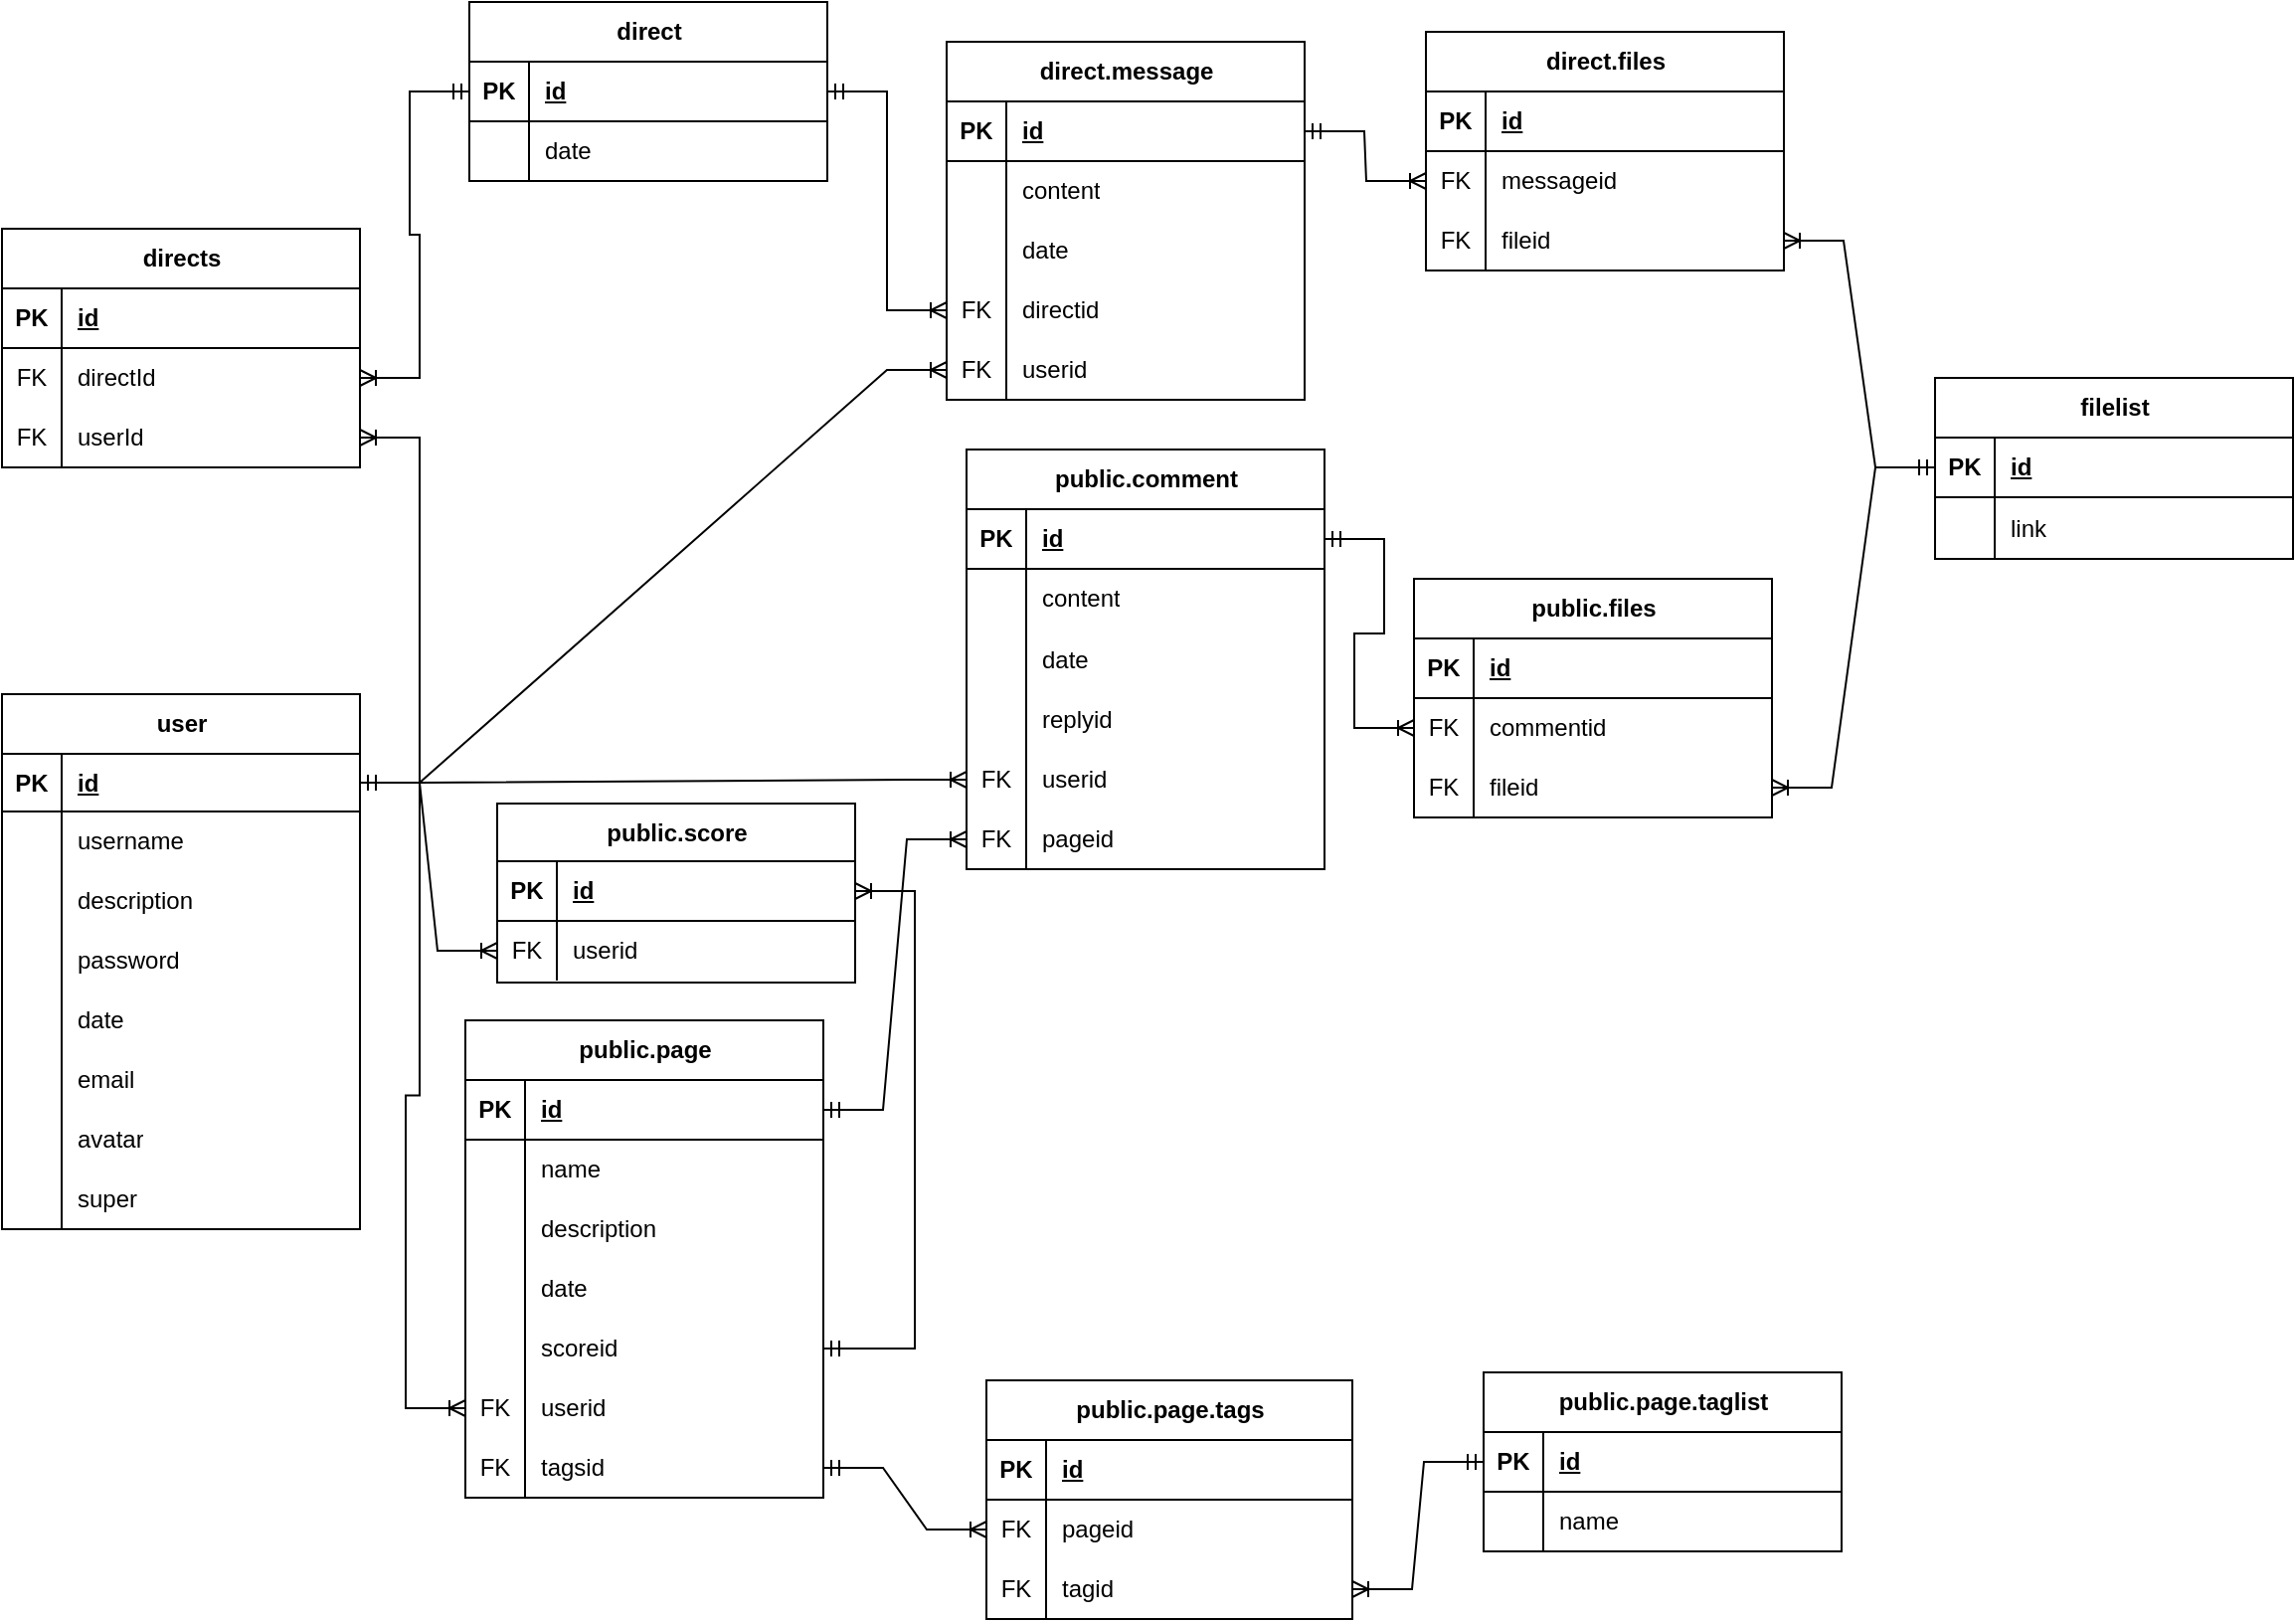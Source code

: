 <mxfile version="21.2.9" type="device">
  <diagram name="Сторінка-1" id="fsrWBs91N0PStNUnYYWR">
    <mxGraphModel dx="1497" dy="1619" grid="0" gridSize="10" guides="1" tooltips="1" connect="1" arrows="1" fold="1" page="0" pageScale="1" pageWidth="827" pageHeight="1169" math="0" shadow="0">
      <root>
        <mxCell id="0" />
        <mxCell id="1" parent="0" />
        <mxCell id="YGUa_QDrzkuIf4Y3er1x-1" value="user" style="shape=table;startSize=30;container=1;collapsible=1;childLayout=tableLayout;fixedRows=1;rowLines=0;fontStyle=1;align=center;resizeLast=1;html=1;" parent="1" vertex="1">
          <mxGeometry x="-12" y="-321" width="180" height="269" as="geometry" />
        </mxCell>
        <mxCell id="YGUa_QDrzkuIf4Y3er1x-2" value="" style="shape=tableRow;horizontal=0;startSize=0;swimlaneHead=0;swimlaneBody=0;fillColor=none;collapsible=0;dropTarget=0;points=[[0,0.5],[1,0.5]];portConstraint=eastwest;top=0;left=0;right=0;bottom=1;" parent="YGUa_QDrzkuIf4Y3er1x-1" vertex="1">
          <mxGeometry y="30" width="180" height="29" as="geometry" />
        </mxCell>
        <mxCell id="YGUa_QDrzkuIf4Y3er1x-3" value="PK" style="shape=partialRectangle;connectable=0;fillColor=none;top=0;left=0;bottom=0;right=0;fontStyle=1;overflow=hidden;whiteSpace=wrap;html=1;" parent="YGUa_QDrzkuIf4Y3er1x-2" vertex="1">
          <mxGeometry width="30" height="29" as="geometry">
            <mxRectangle width="30" height="29" as="alternateBounds" />
          </mxGeometry>
        </mxCell>
        <mxCell id="YGUa_QDrzkuIf4Y3er1x-4" value="id" style="shape=partialRectangle;connectable=0;fillColor=none;top=0;left=0;bottom=0;right=0;align=left;spacingLeft=6;fontStyle=5;overflow=hidden;whiteSpace=wrap;html=1;" parent="YGUa_QDrzkuIf4Y3er1x-2" vertex="1">
          <mxGeometry x="30" width="150" height="29" as="geometry">
            <mxRectangle width="150" height="29" as="alternateBounds" />
          </mxGeometry>
        </mxCell>
        <mxCell id="YGUa_QDrzkuIf4Y3er1x-5" value="" style="shape=tableRow;horizontal=0;startSize=0;swimlaneHead=0;swimlaneBody=0;fillColor=none;collapsible=0;dropTarget=0;points=[[0,0.5],[1,0.5]];portConstraint=eastwest;top=0;left=0;right=0;bottom=0;" parent="YGUa_QDrzkuIf4Y3er1x-1" vertex="1">
          <mxGeometry y="59" width="180" height="30" as="geometry" />
        </mxCell>
        <mxCell id="YGUa_QDrzkuIf4Y3er1x-6" value="" style="shape=partialRectangle;connectable=0;fillColor=none;top=0;left=0;bottom=0;right=0;editable=1;overflow=hidden;whiteSpace=wrap;html=1;" parent="YGUa_QDrzkuIf4Y3er1x-5" vertex="1">
          <mxGeometry width="30" height="30" as="geometry">
            <mxRectangle width="30" height="30" as="alternateBounds" />
          </mxGeometry>
        </mxCell>
        <mxCell id="YGUa_QDrzkuIf4Y3er1x-7" value="username" style="shape=partialRectangle;connectable=0;fillColor=none;top=0;left=0;bottom=0;right=0;align=left;spacingLeft=6;overflow=hidden;whiteSpace=wrap;html=1;" parent="YGUa_QDrzkuIf4Y3er1x-5" vertex="1">
          <mxGeometry x="30" width="150" height="30" as="geometry">
            <mxRectangle width="150" height="30" as="alternateBounds" />
          </mxGeometry>
        </mxCell>
        <mxCell id="YGUa_QDrzkuIf4Y3er1x-8" value="" style="shape=tableRow;horizontal=0;startSize=0;swimlaneHead=0;swimlaneBody=0;fillColor=none;collapsible=0;dropTarget=0;points=[[0,0.5],[1,0.5]];portConstraint=eastwest;top=0;left=0;right=0;bottom=0;" parent="YGUa_QDrzkuIf4Y3er1x-1" vertex="1">
          <mxGeometry y="89" width="180" height="30" as="geometry" />
        </mxCell>
        <mxCell id="YGUa_QDrzkuIf4Y3er1x-9" value="" style="shape=partialRectangle;connectable=0;fillColor=none;top=0;left=0;bottom=0;right=0;editable=1;overflow=hidden;whiteSpace=wrap;html=1;" parent="YGUa_QDrzkuIf4Y3er1x-8" vertex="1">
          <mxGeometry width="30" height="30" as="geometry">
            <mxRectangle width="30" height="30" as="alternateBounds" />
          </mxGeometry>
        </mxCell>
        <mxCell id="YGUa_QDrzkuIf4Y3er1x-10" value="description" style="shape=partialRectangle;connectable=0;fillColor=none;top=0;left=0;bottom=0;right=0;align=left;spacingLeft=6;overflow=hidden;whiteSpace=wrap;html=1;" parent="YGUa_QDrzkuIf4Y3er1x-8" vertex="1">
          <mxGeometry x="30" width="150" height="30" as="geometry">
            <mxRectangle width="150" height="30" as="alternateBounds" />
          </mxGeometry>
        </mxCell>
        <mxCell id="YGUa_QDrzkuIf4Y3er1x-15" value="" style="shape=tableRow;horizontal=0;startSize=0;swimlaneHead=0;swimlaneBody=0;fillColor=none;collapsible=0;dropTarget=0;points=[[0,0.5],[1,0.5]];portConstraint=eastwest;top=0;left=0;right=0;bottom=0;" parent="YGUa_QDrzkuIf4Y3er1x-1" vertex="1">
          <mxGeometry y="119" width="180" height="30" as="geometry" />
        </mxCell>
        <mxCell id="YGUa_QDrzkuIf4Y3er1x-16" value="" style="shape=partialRectangle;connectable=0;fillColor=none;top=0;left=0;bottom=0;right=0;editable=1;overflow=hidden;whiteSpace=wrap;html=1;" parent="YGUa_QDrzkuIf4Y3er1x-15" vertex="1">
          <mxGeometry width="30" height="30" as="geometry">
            <mxRectangle width="30" height="30" as="alternateBounds" />
          </mxGeometry>
        </mxCell>
        <mxCell id="YGUa_QDrzkuIf4Y3er1x-17" value="password" style="shape=partialRectangle;connectable=0;fillColor=none;top=0;left=0;bottom=0;right=0;align=left;spacingLeft=6;overflow=hidden;whiteSpace=wrap;html=1;" parent="YGUa_QDrzkuIf4Y3er1x-15" vertex="1">
          <mxGeometry x="30" width="150" height="30" as="geometry">
            <mxRectangle width="150" height="30" as="alternateBounds" />
          </mxGeometry>
        </mxCell>
        <mxCell id="YGUa_QDrzkuIf4Y3er1x-18" value="" style="shape=tableRow;horizontal=0;startSize=0;swimlaneHead=0;swimlaneBody=0;fillColor=none;collapsible=0;dropTarget=0;points=[[0,0.5],[1,0.5]];portConstraint=eastwest;top=0;left=0;right=0;bottom=0;" parent="YGUa_QDrzkuIf4Y3er1x-1" vertex="1">
          <mxGeometry y="149" width="180" height="30" as="geometry" />
        </mxCell>
        <mxCell id="YGUa_QDrzkuIf4Y3er1x-19" value="" style="shape=partialRectangle;connectable=0;fillColor=none;top=0;left=0;bottom=0;right=0;editable=1;overflow=hidden;whiteSpace=wrap;html=1;" parent="YGUa_QDrzkuIf4Y3er1x-18" vertex="1">
          <mxGeometry width="30" height="30" as="geometry">
            <mxRectangle width="30" height="30" as="alternateBounds" />
          </mxGeometry>
        </mxCell>
        <mxCell id="YGUa_QDrzkuIf4Y3er1x-20" value="date" style="shape=partialRectangle;connectable=0;fillColor=none;top=0;left=0;bottom=0;right=0;align=left;spacingLeft=6;overflow=hidden;whiteSpace=wrap;html=1;" parent="YGUa_QDrzkuIf4Y3er1x-18" vertex="1">
          <mxGeometry x="30" width="150" height="30" as="geometry">
            <mxRectangle width="150" height="30" as="alternateBounds" />
          </mxGeometry>
        </mxCell>
        <mxCell id="YGUa_QDrzkuIf4Y3er1x-11" value="" style="shape=tableRow;horizontal=0;startSize=0;swimlaneHead=0;swimlaneBody=0;fillColor=none;collapsible=0;dropTarget=0;points=[[0,0.5],[1,0.5]];portConstraint=eastwest;top=0;left=0;right=0;bottom=0;" parent="YGUa_QDrzkuIf4Y3er1x-1" vertex="1">
          <mxGeometry y="179" width="180" height="30" as="geometry" />
        </mxCell>
        <mxCell id="YGUa_QDrzkuIf4Y3er1x-12" value="" style="shape=partialRectangle;connectable=0;fillColor=none;top=0;left=0;bottom=0;right=0;editable=1;overflow=hidden;whiteSpace=wrap;html=1;" parent="YGUa_QDrzkuIf4Y3er1x-11" vertex="1">
          <mxGeometry width="30" height="30" as="geometry">
            <mxRectangle width="30" height="30" as="alternateBounds" />
          </mxGeometry>
        </mxCell>
        <mxCell id="YGUa_QDrzkuIf4Y3er1x-13" value="email" style="shape=partialRectangle;connectable=0;fillColor=none;top=0;left=0;bottom=0;right=0;align=left;spacingLeft=6;overflow=hidden;whiteSpace=wrap;html=1;" parent="YGUa_QDrzkuIf4Y3er1x-11" vertex="1">
          <mxGeometry x="30" width="150" height="30" as="geometry">
            <mxRectangle width="150" height="30" as="alternateBounds" />
          </mxGeometry>
        </mxCell>
        <mxCell id="YGUa_QDrzkuIf4Y3er1x-21" value="" style="shape=tableRow;horizontal=0;startSize=0;swimlaneHead=0;swimlaneBody=0;fillColor=none;collapsible=0;dropTarget=0;points=[[0,0.5],[1,0.5]];portConstraint=eastwest;top=0;left=0;right=0;bottom=0;" parent="YGUa_QDrzkuIf4Y3er1x-1" vertex="1">
          <mxGeometry y="209" width="180" height="30" as="geometry" />
        </mxCell>
        <mxCell id="YGUa_QDrzkuIf4Y3er1x-22" value="" style="shape=partialRectangle;connectable=0;fillColor=none;top=0;left=0;bottom=0;right=0;editable=1;overflow=hidden;whiteSpace=wrap;html=1;" parent="YGUa_QDrzkuIf4Y3er1x-21" vertex="1">
          <mxGeometry width="30" height="30" as="geometry">
            <mxRectangle width="30" height="30" as="alternateBounds" />
          </mxGeometry>
        </mxCell>
        <mxCell id="YGUa_QDrzkuIf4Y3er1x-23" value="avatar" style="shape=partialRectangle;connectable=0;fillColor=none;top=0;left=0;bottom=0;right=0;align=left;spacingLeft=6;overflow=hidden;whiteSpace=wrap;html=1;" parent="YGUa_QDrzkuIf4Y3er1x-21" vertex="1">
          <mxGeometry x="30" width="150" height="30" as="geometry">
            <mxRectangle width="150" height="30" as="alternateBounds" />
          </mxGeometry>
        </mxCell>
        <mxCell id="YGUa_QDrzkuIf4Y3er1x-24" value="" style="shape=tableRow;horizontal=0;startSize=0;swimlaneHead=0;swimlaneBody=0;fillColor=none;collapsible=0;dropTarget=0;points=[[0,0.5],[1,0.5]];portConstraint=eastwest;top=0;left=0;right=0;bottom=0;" parent="YGUa_QDrzkuIf4Y3er1x-1" vertex="1">
          <mxGeometry y="239" width="180" height="30" as="geometry" />
        </mxCell>
        <mxCell id="YGUa_QDrzkuIf4Y3er1x-25" value="" style="shape=partialRectangle;connectable=0;fillColor=none;top=0;left=0;bottom=0;right=0;editable=1;overflow=hidden;whiteSpace=wrap;html=1;" parent="YGUa_QDrzkuIf4Y3er1x-24" vertex="1">
          <mxGeometry width="30" height="30" as="geometry">
            <mxRectangle width="30" height="30" as="alternateBounds" />
          </mxGeometry>
        </mxCell>
        <mxCell id="YGUa_QDrzkuIf4Y3er1x-26" value="super" style="shape=partialRectangle;connectable=0;fillColor=none;top=0;left=0;bottom=0;right=0;align=left;spacingLeft=6;overflow=hidden;whiteSpace=wrap;html=1;" parent="YGUa_QDrzkuIf4Y3er1x-24" vertex="1">
          <mxGeometry x="30" width="150" height="30" as="geometry">
            <mxRectangle width="150" height="30" as="alternateBounds" />
          </mxGeometry>
        </mxCell>
        <mxCell id="YGUa_QDrzkuIf4Y3er1x-40" value="public.page" style="shape=table;startSize=30;container=1;collapsible=1;childLayout=tableLayout;fixedRows=1;rowLines=0;fontStyle=1;align=center;resizeLast=1;html=1;" parent="1" vertex="1">
          <mxGeometry x="221" y="-157" width="180" height="240" as="geometry" />
        </mxCell>
        <mxCell id="YGUa_QDrzkuIf4Y3er1x-41" value="" style="shape=tableRow;horizontal=0;startSize=0;swimlaneHead=0;swimlaneBody=0;fillColor=none;collapsible=0;dropTarget=0;points=[[0,0.5],[1,0.5]];portConstraint=eastwest;top=0;left=0;right=0;bottom=1;" parent="YGUa_QDrzkuIf4Y3er1x-40" vertex="1">
          <mxGeometry y="30" width="180" height="30" as="geometry" />
        </mxCell>
        <mxCell id="YGUa_QDrzkuIf4Y3er1x-42" value="PK" style="shape=partialRectangle;connectable=0;fillColor=none;top=0;left=0;bottom=0;right=0;fontStyle=1;overflow=hidden;whiteSpace=wrap;html=1;" parent="YGUa_QDrzkuIf4Y3er1x-41" vertex="1">
          <mxGeometry width="30" height="30" as="geometry">
            <mxRectangle width="30" height="30" as="alternateBounds" />
          </mxGeometry>
        </mxCell>
        <mxCell id="YGUa_QDrzkuIf4Y3er1x-43" value="id" style="shape=partialRectangle;connectable=0;fillColor=none;top=0;left=0;bottom=0;right=0;align=left;spacingLeft=6;fontStyle=5;overflow=hidden;whiteSpace=wrap;html=1;" parent="YGUa_QDrzkuIf4Y3er1x-41" vertex="1">
          <mxGeometry x="30" width="150" height="30" as="geometry">
            <mxRectangle width="150" height="30" as="alternateBounds" />
          </mxGeometry>
        </mxCell>
        <mxCell id="YGUa_QDrzkuIf4Y3er1x-44" value="" style="shape=tableRow;horizontal=0;startSize=0;swimlaneHead=0;swimlaneBody=0;fillColor=none;collapsible=0;dropTarget=0;points=[[0,0.5],[1,0.5]];portConstraint=eastwest;top=0;left=0;right=0;bottom=0;" parent="YGUa_QDrzkuIf4Y3er1x-40" vertex="1">
          <mxGeometry y="60" width="180" height="30" as="geometry" />
        </mxCell>
        <mxCell id="YGUa_QDrzkuIf4Y3er1x-45" value="" style="shape=partialRectangle;connectable=0;fillColor=none;top=0;left=0;bottom=0;right=0;editable=1;overflow=hidden;whiteSpace=wrap;html=1;" parent="YGUa_QDrzkuIf4Y3er1x-44" vertex="1">
          <mxGeometry width="30" height="30" as="geometry">
            <mxRectangle width="30" height="30" as="alternateBounds" />
          </mxGeometry>
        </mxCell>
        <mxCell id="YGUa_QDrzkuIf4Y3er1x-46" value="name" style="shape=partialRectangle;connectable=0;fillColor=none;top=0;left=0;bottom=0;right=0;align=left;spacingLeft=6;overflow=hidden;whiteSpace=wrap;html=1;" parent="YGUa_QDrzkuIf4Y3er1x-44" vertex="1">
          <mxGeometry x="30" width="150" height="30" as="geometry">
            <mxRectangle width="150" height="30" as="alternateBounds" />
          </mxGeometry>
        </mxCell>
        <mxCell id="YGUa_QDrzkuIf4Y3er1x-47" value="" style="shape=tableRow;horizontal=0;startSize=0;swimlaneHead=0;swimlaneBody=0;fillColor=none;collapsible=0;dropTarget=0;points=[[0,0.5],[1,0.5]];portConstraint=eastwest;top=0;left=0;right=0;bottom=0;" parent="YGUa_QDrzkuIf4Y3er1x-40" vertex="1">
          <mxGeometry y="90" width="180" height="30" as="geometry" />
        </mxCell>
        <mxCell id="YGUa_QDrzkuIf4Y3er1x-48" value="" style="shape=partialRectangle;connectable=0;fillColor=none;top=0;left=0;bottom=0;right=0;editable=1;overflow=hidden;whiteSpace=wrap;html=1;" parent="YGUa_QDrzkuIf4Y3er1x-47" vertex="1">
          <mxGeometry width="30" height="30" as="geometry">
            <mxRectangle width="30" height="30" as="alternateBounds" />
          </mxGeometry>
        </mxCell>
        <mxCell id="YGUa_QDrzkuIf4Y3er1x-49" value="description" style="shape=partialRectangle;connectable=0;fillColor=none;top=0;left=0;bottom=0;right=0;align=left;spacingLeft=6;overflow=hidden;whiteSpace=wrap;html=1;" parent="YGUa_QDrzkuIf4Y3er1x-47" vertex="1">
          <mxGeometry x="30" width="150" height="30" as="geometry">
            <mxRectangle width="150" height="30" as="alternateBounds" />
          </mxGeometry>
        </mxCell>
        <mxCell id="YGUa_QDrzkuIf4Y3er1x-50" value="" style="shape=tableRow;horizontal=0;startSize=0;swimlaneHead=0;swimlaneBody=0;fillColor=none;collapsible=0;dropTarget=0;points=[[0,0.5],[1,0.5]];portConstraint=eastwest;top=0;left=0;right=0;bottom=0;" parent="YGUa_QDrzkuIf4Y3er1x-40" vertex="1">
          <mxGeometry y="120" width="180" height="30" as="geometry" />
        </mxCell>
        <mxCell id="YGUa_QDrzkuIf4Y3er1x-51" value="" style="shape=partialRectangle;connectable=0;fillColor=none;top=0;left=0;bottom=0;right=0;editable=1;overflow=hidden;whiteSpace=wrap;html=1;" parent="YGUa_QDrzkuIf4Y3er1x-50" vertex="1">
          <mxGeometry width="30" height="30" as="geometry">
            <mxRectangle width="30" height="30" as="alternateBounds" />
          </mxGeometry>
        </mxCell>
        <mxCell id="YGUa_QDrzkuIf4Y3er1x-52" value="date" style="shape=partialRectangle;connectable=0;fillColor=none;top=0;left=0;bottom=0;right=0;align=left;spacingLeft=6;overflow=hidden;whiteSpace=wrap;html=1;" parent="YGUa_QDrzkuIf4Y3er1x-50" vertex="1">
          <mxGeometry x="30" width="150" height="30" as="geometry">
            <mxRectangle width="150" height="30" as="alternateBounds" />
          </mxGeometry>
        </mxCell>
        <mxCell id="YGUa_QDrzkuIf4Y3er1x-75" value="" style="shape=tableRow;horizontal=0;startSize=0;swimlaneHead=0;swimlaneBody=0;fillColor=none;collapsible=0;dropTarget=0;points=[[0,0.5],[1,0.5]];portConstraint=eastwest;top=0;left=0;right=0;bottom=0;" parent="YGUa_QDrzkuIf4Y3er1x-40" vertex="1">
          <mxGeometry y="150" width="180" height="30" as="geometry" />
        </mxCell>
        <mxCell id="YGUa_QDrzkuIf4Y3er1x-76" value="" style="shape=partialRectangle;connectable=0;fillColor=none;top=0;left=0;bottom=0;right=0;editable=1;overflow=hidden;whiteSpace=wrap;html=1;" parent="YGUa_QDrzkuIf4Y3er1x-75" vertex="1">
          <mxGeometry width="30" height="30" as="geometry">
            <mxRectangle width="30" height="30" as="alternateBounds" />
          </mxGeometry>
        </mxCell>
        <mxCell id="YGUa_QDrzkuIf4Y3er1x-77" value="scoreid" style="shape=partialRectangle;connectable=0;fillColor=none;top=0;left=0;bottom=0;right=0;align=left;spacingLeft=6;overflow=hidden;whiteSpace=wrap;html=1;" parent="YGUa_QDrzkuIf4Y3er1x-75" vertex="1">
          <mxGeometry x="30" width="150" height="30" as="geometry">
            <mxRectangle width="150" height="30" as="alternateBounds" />
          </mxGeometry>
        </mxCell>
        <mxCell id="YGUa_QDrzkuIf4Y3er1x-53" value="" style="shape=tableRow;horizontal=0;startSize=0;swimlaneHead=0;swimlaneBody=0;fillColor=none;collapsible=0;dropTarget=0;points=[[0,0.5],[1,0.5]];portConstraint=eastwest;top=0;left=0;right=0;bottom=0;" parent="YGUa_QDrzkuIf4Y3er1x-40" vertex="1">
          <mxGeometry y="180" width="180" height="30" as="geometry" />
        </mxCell>
        <mxCell id="YGUa_QDrzkuIf4Y3er1x-54" value="FK" style="shape=partialRectangle;connectable=0;fillColor=none;top=0;left=0;bottom=0;right=0;editable=1;overflow=hidden;whiteSpace=wrap;html=1;" parent="YGUa_QDrzkuIf4Y3er1x-53" vertex="1">
          <mxGeometry width="30" height="30" as="geometry">
            <mxRectangle width="30" height="30" as="alternateBounds" />
          </mxGeometry>
        </mxCell>
        <mxCell id="YGUa_QDrzkuIf4Y3er1x-55" value="userid" style="shape=partialRectangle;connectable=0;fillColor=none;top=0;left=0;bottom=0;right=0;align=left;spacingLeft=6;overflow=hidden;whiteSpace=wrap;html=1;" parent="YGUa_QDrzkuIf4Y3er1x-53" vertex="1">
          <mxGeometry x="30" width="150" height="30" as="geometry">
            <mxRectangle width="150" height="30" as="alternateBounds" />
          </mxGeometry>
        </mxCell>
        <mxCell id="YGUa_QDrzkuIf4Y3er1x-56" value="" style="shape=tableRow;horizontal=0;startSize=0;swimlaneHead=0;swimlaneBody=0;fillColor=none;collapsible=0;dropTarget=0;points=[[0,0.5],[1,0.5]];portConstraint=eastwest;top=0;left=0;right=0;bottom=0;" parent="YGUa_QDrzkuIf4Y3er1x-40" vertex="1">
          <mxGeometry y="210" width="180" height="30" as="geometry" />
        </mxCell>
        <mxCell id="YGUa_QDrzkuIf4Y3er1x-57" value="FK" style="shape=partialRectangle;connectable=0;fillColor=none;top=0;left=0;bottom=0;right=0;editable=1;overflow=hidden;whiteSpace=wrap;html=1;" parent="YGUa_QDrzkuIf4Y3er1x-56" vertex="1">
          <mxGeometry width="30" height="30" as="geometry">
            <mxRectangle width="30" height="30" as="alternateBounds" />
          </mxGeometry>
        </mxCell>
        <mxCell id="YGUa_QDrzkuIf4Y3er1x-58" value="tagsid" style="shape=partialRectangle;connectable=0;fillColor=none;top=0;left=0;bottom=0;right=0;align=left;spacingLeft=6;overflow=hidden;whiteSpace=wrap;html=1;" parent="YGUa_QDrzkuIf4Y3er1x-56" vertex="1">
          <mxGeometry x="30" width="150" height="30" as="geometry">
            <mxRectangle width="150" height="30" as="alternateBounds" />
          </mxGeometry>
        </mxCell>
        <mxCell id="YGUa_QDrzkuIf4Y3er1x-62" value="public.comment" style="shape=table;startSize=30;container=1;collapsible=1;childLayout=tableLayout;fixedRows=1;rowLines=0;fontStyle=1;align=center;resizeLast=1;html=1;" parent="1" vertex="1">
          <mxGeometry x="473" y="-444" width="180" height="211" as="geometry" />
        </mxCell>
        <mxCell id="YGUa_QDrzkuIf4Y3er1x-63" value="" style="shape=tableRow;horizontal=0;startSize=0;swimlaneHead=0;swimlaneBody=0;fillColor=none;collapsible=0;dropTarget=0;points=[[0,0.5],[1,0.5]];portConstraint=eastwest;top=0;left=0;right=0;bottom=1;" parent="YGUa_QDrzkuIf4Y3er1x-62" vertex="1">
          <mxGeometry y="30" width="180" height="30" as="geometry" />
        </mxCell>
        <mxCell id="YGUa_QDrzkuIf4Y3er1x-64" value="PK" style="shape=partialRectangle;connectable=0;fillColor=none;top=0;left=0;bottom=0;right=0;fontStyle=1;overflow=hidden;whiteSpace=wrap;html=1;" parent="YGUa_QDrzkuIf4Y3er1x-63" vertex="1">
          <mxGeometry width="30" height="30" as="geometry">
            <mxRectangle width="30" height="30" as="alternateBounds" />
          </mxGeometry>
        </mxCell>
        <mxCell id="YGUa_QDrzkuIf4Y3er1x-65" value="id" style="shape=partialRectangle;connectable=0;fillColor=none;top=0;left=0;bottom=0;right=0;align=left;spacingLeft=6;fontStyle=5;overflow=hidden;whiteSpace=wrap;html=1;" parent="YGUa_QDrzkuIf4Y3er1x-63" vertex="1">
          <mxGeometry x="30" width="150" height="30" as="geometry">
            <mxRectangle width="150" height="30" as="alternateBounds" />
          </mxGeometry>
        </mxCell>
        <mxCell id="YGUa_QDrzkuIf4Y3er1x-66" value="" style="shape=tableRow;horizontal=0;startSize=0;swimlaneHead=0;swimlaneBody=0;fillColor=none;collapsible=0;dropTarget=0;points=[[0,0.5],[1,0.5]];portConstraint=eastwest;top=0;left=0;right=0;bottom=0;" parent="YGUa_QDrzkuIf4Y3er1x-62" vertex="1">
          <mxGeometry y="60" width="180" height="30" as="geometry" />
        </mxCell>
        <mxCell id="YGUa_QDrzkuIf4Y3er1x-67" value="" style="shape=partialRectangle;connectable=0;fillColor=none;top=0;left=0;bottom=0;right=0;editable=1;overflow=hidden;whiteSpace=wrap;html=1;" parent="YGUa_QDrzkuIf4Y3er1x-66" vertex="1">
          <mxGeometry width="30" height="30" as="geometry">
            <mxRectangle width="30" height="30" as="alternateBounds" />
          </mxGeometry>
        </mxCell>
        <mxCell id="YGUa_QDrzkuIf4Y3er1x-68" value="content" style="shape=partialRectangle;connectable=0;fillColor=none;top=0;left=0;bottom=0;right=0;align=left;spacingLeft=6;overflow=hidden;whiteSpace=wrap;html=1;" parent="YGUa_QDrzkuIf4Y3er1x-66" vertex="1">
          <mxGeometry x="30" width="150" height="30" as="geometry">
            <mxRectangle width="150" height="30" as="alternateBounds" />
          </mxGeometry>
        </mxCell>
        <mxCell id="YGUa_QDrzkuIf4Y3er1x-69" value="" style="shape=tableRow;horizontal=0;startSize=0;swimlaneHead=0;swimlaneBody=0;fillColor=none;collapsible=0;dropTarget=0;points=[[0,0.5],[1,0.5]];portConstraint=eastwest;top=0;left=0;right=0;bottom=0;" parent="YGUa_QDrzkuIf4Y3er1x-62" vertex="1">
          <mxGeometry y="90" width="180" height="31" as="geometry" />
        </mxCell>
        <mxCell id="YGUa_QDrzkuIf4Y3er1x-70" value="" style="shape=partialRectangle;connectable=0;fillColor=none;top=0;left=0;bottom=0;right=0;editable=1;overflow=hidden;whiteSpace=wrap;html=1;" parent="YGUa_QDrzkuIf4Y3er1x-69" vertex="1">
          <mxGeometry width="30" height="31" as="geometry">
            <mxRectangle width="30" height="31" as="alternateBounds" />
          </mxGeometry>
        </mxCell>
        <mxCell id="YGUa_QDrzkuIf4Y3er1x-71" value="date" style="shape=partialRectangle;connectable=0;fillColor=none;top=0;left=0;bottom=0;right=0;align=left;spacingLeft=6;overflow=hidden;whiteSpace=wrap;html=1;" parent="YGUa_QDrzkuIf4Y3er1x-69" vertex="1">
          <mxGeometry x="30" width="150" height="31" as="geometry">
            <mxRectangle width="150" height="31" as="alternateBounds" />
          </mxGeometry>
        </mxCell>
        <mxCell id="YGUa_QDrzkuIf4Y3er1x-72" value="" style="shape=tableRow;horizontal=0;startSize=0;swimlaneHead=0;swimlaneBody=0;fillColor=none;collapsible=0;dropTarget=0;points=[[0,0.5],[1,0.5]];portConstraint=eastwest;top=0;left=0;right=0;bottom=0;" parent="YGUa_QDrzkuIf4Y3er1x-62" vertex="1">
          <mxGeometry y="121" width="180" height="30" as="geometry" />
        </mxCell>
        <mxCell id="YGUa_QDrzkuIf4Y3er1x-73" value="" style="shape=partialRectangle;connectable=0;fillColor=none;top=0;left=0;bottom=0;right=0;editable=1;overflow=hidden;whiteSpace=wrap;html=1;" parent="YGUa_QDrzkuIf4Y3er1x-72" vertex="1">
          <mxGeometry width="30" height="30" as="geometry">
            <mxRectangle width="30" height="30" as="alternateBounds" />
          </mxGeometry>
        </mxCell>
        <mxCell id="YGUa_QDrzkuIf4Y3er1x-74" value="replyid" style="shape=partialRectangle;connectable=0;fillColor=none;top=0;left=0;bottom=0;right=0;align=left;spacingLeft=6;overflow=hidden;whiteSpace=wrap;html=1;" parent="YGUa_QDrzkuIf4Y3er1x-72" vertex="1">
          <mxGeometry x="30" width="150" height="30" as="geometry">
            <mxRectangle width="150" height="30" as="alternateBounds" />
          </mxGeometry>
        </mxCell>
        <mxCell id="YGUa_QDrzkuIf4Y3er1x-78" value="" style="shape=tableRow;horizontal=0;startSize=0;swimlaneHead=0;swimlaneBody=0;fillColor=none;collapsible=0;dropTarget=0;points=[[0,0.5],[1,0.5]];portConstraint=eastwest;top=0;left=0;right=0;bottom=0;" parent="YGUa_QDrzkuIf4Y3er1x-62" vertex="1">
          <mxGeometry y="151" width="180" height="30" as="geometry" />
        </mxCell>
        <mxCell id="YGUa_QDrzkuIf4Y3er1x-79" value="FK" style="shape=partialRectangle;connectable=0;fillColor=none;top=0;left=0;bottom=0;right=0;editable=1;overflow=hidden;whiteSpace=wrap;html=1;" parent="YGUa_QDrzkuIf4Y3er1x-78" vertex="1">
          <mxGeometry width="30" height="30" as="geometry">
            <mxRectangle width="30" height="30" as="alternateBounds" />
          </mxGeometry>
        </mxCell>
        <mxCell id="YGUa_QDrzkuIf4Y3er1x-80" value="userid" style="shape=partialRectangle;connectable=0;fillColor=none;top=0;left=0;bottom=0;right=0;align=left;spacingLeft=6;overflow=hidden;whiteSpace=wrap;html=1;" parent="YGUa_QDrzkuIf4Y3er1x-78" vertex="1">
          <mxGeometry x="30" width="150" height="30" as="geometry">
            <mxRectangle width="150" height="30" as="alternateBounds" />
          </mxGeometry>
        </mxCell>
        <mxCell id="YGUa_QDrzkuIf4Y3er1x-81" value="" style="shape=tableRow;horizontal=0;startSize=0;swimlaneHead=0;swimlaneBody=0;fillColor=none;collapsible=0;dropTarget=0;points=[[0,0.5],[1,0.5]];portConstraint=eastwest;top=0;left=0;right=0;bottom=0;" parent="YGUa_QDrzkuIf4Y3er1x-62" vertex="1">
          <mxGeometry y="181" width="180" height="30" as="geometry" />
        </mxCell>
        <mxCell id="YGUa_QDrzkuIf4Y3er1x-82" value="FK" style="shape=partialRectangle;connectable=0;fillColor=none;top=0;left=0;bottom=0;right=0;editable=1;overflow=hidden;whiteSpace=wrap;html=1;" parent="YGUa_QDrzkuIf4Y3er1x-81" vertex="1">
          <mxGeometry width="30" height="30" as="geometry">
            <mxRectangle width="30" height="30" as="alternateBounds" />
          </mxGeometry>
        </mxCell>
        <mxCell id="YGUa_QDrzkuIf4Y3er1x-83" value="pageid" style="shape=partialRectangle;connectable=0;fillColor=none;top=0;left=0;bottom=0;right=0;align=left;spacingLeft=6;overflow=hidden;whiteSpace=wrap;html=1;" parent="YGUa_QDrzkuIf4Y3er1x-81" vertex="1">
          <mxGeometry x="30" width="150" height="30" as="geometry">
            <mxRectangle width="150" height="30" as="alternateBounds" />
          </mxGeometry>
        </mxCell>
        <mxCell id="YGUa_QDrzkuIf4Y3er1x-84" value="direct" style="shape=table;startSize=30;container=1;collapsible=1;childLayout=tableLayout;fixedRows=1;rowLines=0;fontStyle=1;align=center;resizeLast=1;html=1;" parent="1" vertex="1">
          <mxGeometry x="223" y="-669" width="180" height="90" as="geometry" />
        </mxCell>
        <mxCell id="YGUa_QDrzkuIf4Y3er1x-85" value="" style="shape=tableRow;horizontal=0;startSize=0;swimlaneHead=0;swimlaneBody=0;fillColor=none;collapsible=0;dropTarget=0;points=[[0,0.5],[1,0.5]];portConstraint=eastwest;top=0;left=0;right=0;bottom=1;" parent="YGUa_QDrzkuIf4Y3er1x-84" vertex="1">
          <mxGeometry y="30" width="180" height="30" as="geometry" />
        </mxCell>
        <mxCell id="YGUa_QDrzkuIf4Y3er1x-86" value="PK" style="shape=partialRectangle;connectable=0;fillColor=none;top=0;left=0;bottom=0;right=0;fontStyle=1;overflow=hidden;whiteSpace=wrap;html=1;" parent="YGUa_QDrzkuIf4Y3er1x-85" vertex="1">
          <mxGeometry width="30" height="30" as="geometry">
            <mxRectangle width="30" height="30" as="alternateBounds" />
          </mxGeometry>
        </mxCell>
        <mxCell id="YGUa_QDrzkuIf4Y3er1x-87" value="id" style="shape=partialRectangle;connectable=0;fillColor=none;top=0;left=0;bottom=0;right=0;align=left;spacingLeft=6;fontStyle=5;overflow=hidden;whiteSpace=wrap;html=1;" parent="YGUa_QDrzkuIf4Y3er1x-85" vertex="1">
          <mxGeometry x="30" width="150" height="30" as="geometry">
            <mxRectangle width="150" height="30" as="alternateBounds" />
          </mxGeometry>
        </mxCell>
        <mxCell id="YGUa_QDrzkuIf4Y3er1x-88" value="" style="shape=tableRow;horizontal=0;startSize=0;swimlaneHead=0;swimlaneBody=0;fillColor=none;collapsible=0;dropTarget=0;points=[[0,0.5],[1,0.5]];portConstraint=eastwest;top=0;left=0;right=0;bottom=0;" parent="YGUa_QDrzkuIf4Y3er1x-84" vertex="1">
          <mxGeometry y="60" width="180" height="30" as="geometry" />
        </mxCell>
        <mxCell id="YGUa_QDrzkuIf4Y3er1x-89" value="" style="shape=partialRectangle;connectable=0;fillColor=none;top=0;left=0;bottom=0;right=0;editable=1;overflow=hidden;whiteSpace=wrap;html=1;" parent="YGUa_QDrzkuIf4Y3er1x-88" vertex="1">
          <mxGeometry width="30" height="30" as="geometry">
            <mxRectangle width="30" height="30" as="alternateBounds" />
          </mxGeometry>
        </mxCell>
        <mxCell id="YGUa_QDrzkuIf4Y3er1x-90" value="date" style="shape=partialRectangle;connectable=0;fillColor=none;top=0;left=0;bottom=0;right=0;align=left;spacingLeft=6;overflow=hidden;whiteSpace=wrap;html=1;" parent="YGUa_QDrzkuIf4Y3er1x-88" vertex="1">
          <mxGeometry x="30" width="150" height="30" as="geometry">
            <mxRectangle width="150" height="30" as="alternateBounds" />
          </mxGeometry>
        </mxCell>
        <mxCell id="YGUa_QDrzkuIf4Y3er1x-97" value="direct.message" style="shape=table;startSize=30;container=1;collapsible=1;childLayout=tableLayout;fixedRows=1;rowLines=0;fontStyle=1;align=center;resizeLast=1;html=1;" parent="1" vertex="1">
          <mxGeometry x="463" y="-649" width="180" height="180" as="geometry" />
        </mxCell>
        <mxCell id="YGUa_QDrzkuIf4Y3er1x-98" value="" style="shape=tableRow;horizontal=0;startSize=0;swimlaneHead=0;swimlaneBody=0;fillColor=none;collapsible=0;dropTarget=0;points=[[0,0.5],[1,0.5]];portConstraint=eastwest;top=0;left=0;right=0;bottom=1;" parent="YGUa_QDrzkuIf4Y3er1x-97" vertex="1">
          <mxGeometry y="30" width="180" height="30" as="geometry" />
        </mxCell>
        <mxCell id="YGUa_QDrzkuIf4Y3er1x-99" value="PK" style="shape=partialRectangle;connectable=0;fillColor=none;top=0;left=0;bottom=0;right=0;fontStyle=1;overflow=hidden;whiteSpace=wrap;html=1;" parent="YGUa_QDrzkuIf4Y3er1x-98" vertex="1">
          <mxGeometry width="30" height="30" as="geometry">
            <mxRectangle width="30" height="30" as="alternateBounds" />
          </mxGeometry>
        </mxCell>
        <mxCell id="YGUa_QDrzkuIf4Y3er1x-100" value="id" style="shape=partialRectangle;connectable=0;fillColor=none;top=0;left=0;bottom=0;right=0;align=left;spacingLeft=6;fontStyle=5;overflow=hidden;whiteSpace=wrap;html=1;" parent="YGUa_QDrzkuIf4Y3er1x-98" vertex="1">
          <mxGeometry x="30" width="150" height="30" as="geometry">
            <mxRectangle width="150" height="30" as="alternateBounds" />
          </mxGeometry>
        </mxCell>
        <mxCell id="YGUa_QDrzkuIf4Y3er1x-101" value="" style="shape=tableRow;horizontal=0;startSize=0;swimlaneHead=0;swimlaneBody=0;fillColor=none;collapsible=0;dropTarget=0;points=[[0,0.5],[1,0.5]];portConstraint=eastwest;top=0;left=0;right=0;bottom=0;" parent="YGUa_QDrzkuIf4Y3er1x-97" vertex="1">
          <mxGeometry y="60" width="180" height="30" as="geometry" />
        </mxCell>
        <mxCell id="YGUa_QDrzkuIf4Y3er1x-102" value="" style="shape=partialRectangle;connectable=0;fillColor=none;top=0;left=0;bottom=0;right=0;editable=1;overflow=hidden;whiteSpace=wrap;html=1;" parent="YGUa_QDrzkuIf4Y3er1x-101" vertex="1">
          <mxGeometry width="30" height="30" as="geometry">
            <mxRectangle width="30" height="30" as="alternateBounds" />
          </mxGeometry>
        </mxCell>
        <mxCell id="YGUa_QDrzkuIf4Y3er1x-103" value="content" style="shape=partialRectangle;connectable=0;fillColor=none;top=0;left=0;bottom=0;right=0;align=left;spacingLeft=6;overflow=hidden;whiteSpace=wrap;html=1;" parent="YGUa_QDrzkuIf4Y3er1x-101" vertex="1">
          <mxGeometry x="30" width="150" height="30" as="geometry">
            <mxRectangle width="150" height="30" as="alternateBounds" />
          </mxGeometry>
        </mxCell>
        <mxCell id="YGUa_QDrzkuIf4Y3er1x-104" value="" style="shape=tableRow;horizontal=0;startSize=0;swimlaneHead=0;swimlaneBody=0;fillColor=none;collapsible=0;dropTarget=0;points=[[0,0.5],[1,0.5]];portConstraint=eastwest;top=0;left=0;right=0;bottom=0;" parent="YGUa_QDrzkuIf4Y3er1x-97" vertex="1">
          <mxGeometry y="90" width="180" height="30" as="geometry" />
        </mxCell>
        <mxCell id="YGUa_QDrzkuIf4Y3er1x-105" value="" style="shape=partialRectangle;connectable=0;fillColor=none;top=0;left=0;bottom=0;right=0;editable=1;overflow=hidden;whiteSpace=wrap;html=1;" parent="YGUa_QDrzkuIf4Y3er1x-104" vertex="1">
          <mxGeometry width="30" height="30" as="geometry">
            <mxRectangle width="30" height="30" as="alternateBounds" />
          </mxGeometry>
        </mxCell>
        <mxCell id="YGUa_QDrzkuIf4Y3er1x-106" value="date" style="shape=partialRectangle;connectable=0;fillColor=none;top=0;left=0;bottom=0;right=0;align=left;spacingLeft=6;overflow=hidden;whiteSpace=wrap;html=1;" parent="YGUa_QDrzkuIf4Y3er1x-104" vertex="1">
          <mxGeometry x="30" width="150" height="30" as="geometry">
            <mxRectangle width="150" height="30" as="alternateBounds" />
          </mxGeometry>
        </mxCell>
        <mxCell id="YGUa_QDrzkuIf4Y3er1x-107" value="" style="shape=tableRow;horizontal=0;startSize=0;swimlaneHead=0;swimlaneBody=0;fillColor=none;collapsible=0;dropTarget=0;points=[[0,0.5],[1,0.5]];portConstraint=eastwest;top=0;left=0;right=0;bottom=0;" parent="YGUa_QDrzkuIf4Y3er1x-97" vertex="1">
          <mxGeometry y="120" width="180" height="30" as="geometry" />
        </mxCell>
        <mxCell id="YGUa_QDrzkuIf4Y3er1x-108" value="FK" style="shape=partialRectangle;connectable=0;fillColor=none;top=0;left=0;bottom=0;right=0;editable=1;overflow=hidden;whiteSpace=wrap;html=1;" parent="YGUa_QDrzkuIf4Y3er1x-107" vertex="1">
          <mxGeometry width="30" height="30" as="geometry">
            <mxRectangle width="30" height="30" as="alternateBounds" />
          </mxGeometry>
        </mxCell>
        <mxCell id="YGUa_QDrzkuIf4Y3er1x-109" value="directid" style="shape=partialRectangle;connectable=0;fillColor=none;top=0;left=0;bottom=0;right=0;align=left;spacingLeft=6;overflow=hidden;whiteSpace=wrap;html=1;" parent="YGUa_QDrzkuIf4Y3er1x-107" vertex="1">
          <mxGeometry x="30" width="150" height="30" as="geometry">
            <mxRectangle width="150" height="30" as="alternateBounds" />
          </mxGeometry>
        </mxCell>
        <mxCell id="YGUa_QDrzkuIf4Y3er1x-110" value="" style="shape=tableRow;horizontal=0;startSize=0;swimlaneHead=0;swimlaneBody=0;fillColor=none;collapsible=0;dropTarget=0;points=[[0,0.5],[1,0.5]];portConstraint=eastwest;top=0;left=0;right=0;bottom=0;" parent="YGUa_QDrzkuIf4Y3er1x-97" vertex="1">
          <mxGeometry y="150" width="180" height="30" as="geometry" />
        </mxCell>
        <mxCell id="YGUa_QDrzkuIf4Y3er1x-111" value="FK" style="shape=partialRectangle;connectable=0;fillColor=none;top=0;left=0;bottom=0;right=0;editable=1;overflow=hidden;whiteSpace=wrap;html=1;" parent="YGUa_QDrzkuIf4Y3er1x-110" vertex="1">
          <mxGeometry width="30" height="30" as="geometry">
            <mxRectangle width="30" height="30" as="alternateBounds" />
          </mxGeometry>
        </mxCell>
        <mxCell id="YGUa_QDrzkuIf4Y3er1x-112" value="userid" style="shape=partialRectangle;connectable=0;fillColor=none;top=0;left=0;bottom=0;right=0;align=left;spacingLeft=6;overflow=hidden;whiteSpace=wrap;html=1;" parent="YGUa_QDrzkuIf4Y3er1x-110" vertex="1">
          <mxGeometry x="30" width="150" height="30" as="geometry">
            <mxRectangle width="150" height="30" as="alternateBounds" />
          </mxGeometry>
        </mxCell>
        <mxCell id="YGUa_QDrzkuIf4Y3er1x-113" value="filelist" style="shape=table;startSize=30;container=1;collapsible=1;childLayout=tableLayout;fixedRows=1;rowLines=0;fontStyle=1;align=center;resizeLast=1;html=1;" parent="1" vertex="1">
          <mxGeometry x="960" y="-480" width="180" height="91" as="geometry" />
        </mxCell>
        <mxCell id="YGUa_QDrzkuIf4Y3er1x-114" value="" style="shape=tableRow;horizontal=0;startSize=0;swimlaneHead=0;swimlaneBody=0;fillColor=none;collapsible=0;dropTarget=0;points=[[0,0.5],[1,0.5]];portConstraint=eastwest;top=0;left=0;right=0;bottom=1;" parent="YGUa_QDrzkuIf4Y3er1x-113" vertex="1">
          <mxGeometry y="30" width="180" height="30" as="geometry" />
        </mxCell>
        <mxCell id="YGUa_QDrzkuIf4Y3er1x-115" value="PK" style="shape=partialRectangle;connectable=0;fillColor=none;top=0;left=0;bottom=0;right=0;fontStyle=1;overflow=hidden;whiteSpace=wrap;html=1;" parent="YGUa_QDrzkuIf4Y3er1x-114" vertex="1">
          <mxGeometry width="30" height="30" as="geometry">
            <mxRectangle width="30" height="30" as="alternateBounds" />
          </mxGeometry>
        </mxCell>
        <mxCell id="YGUa_QDrzkuIf4Y3er1x-116" value="id" style="shape=partialRectangle;connectable=0;fillColor=none;top=0;left=0;bottom=0;right=0;align=left;spacingLeft=6;fontStyle=5;overflow=hidden;whiteSpace=wrap;html=1;" parent="YGUa_QDrzkuIf4Y3er1x-114" vertex="1">
          <mxGeometry x="30" width="150" height="30" as="geometry">
            <mxRectangle width="150" height="30" as="alternateBounds" />
          </mxGeometry>
        </mxCell>
        <mxCell id="YGUa_QDrzkuIf4Y3er1x-117" value="" style="shape=tableRow;horizontal=0;startSize=0;swimlaneHead=0;swimlaneBody=0;fillColor=none;collapsible=0;dropTarget=0;points=[[0,0.5],[1,0.5]];portConstraint=eastwest;top=0;left=0;right=0;bottom=0;" parent="YGUa_QDrzkuIf4Y3er1x-113" vertex="1">
          <mxGeometry y="60" width="180" height="31" as="geometry" />
        </mxCell>
        <mxCell id="YGUa_QDrzkuIf4Y3er1x-118" value="" style="shape=partialRectangle;connectable=0;fillColor=none;top=0;left=0;bottom=0;right=0;editable=1;overflow=hidden;whiteSpace=wrap;html=1;" parent="YGUa_QDrzkuIf4Y3er1x-117" vertex="1">
          <mxGeometry width="30" height="31" as="geometry">
            <mxRectangle width="30" height="31" as="alternateBounds" />
          </mxGeometry>
        </mxCell>
        <mxCell id="YGUa_QDrzkuIf4Y3er1x-119" value="link" style="shape=partialRectangle;connectable=0;fillColor=none;top=0;left=0;bottom=0;right=0;align=left;spacingLeft=6;overflow=hidden;whiteSpace=wrap;html=1;" parent="YGUa_QDrzkuIf4Y3er1x-117" vertex="1">
          <mxGeometry x="30" width="150" height="31" as="geometry">
            <mxRectangle width="150" height="31" as="alternateBounds" />
          </mxGeometry>
        </mxCell>
        <mxCell id="YGUa_QDrzkuIf4Y3er1x-127" value="public.page.taglist" style="shape=table;startSize=30;container=1;collapsible=1;childLayout=tableLayout;fixedRows=1;rowLines=0;fontStyle=1;align=center;resizeLast=1;html=1;" parent="1" vertex="1">
          <mxGeometry x="733" y="20" width="180" height="90" as="geometry">
            <mxRectangle x="648" y="96" width="140" height="30" as="alternateBounds" />
          </mxGeometry>
        </mxCell>
        <mxCell id="YGUa_QDrzkuIf4Y3er1x-128" value="" style="shape=tableRow;horizontal=0;startSize=0;swimlaneHead=0;swimlaneBody=0;fillColor=none;collapsible=0;dropTarget=0;points=[[0,0.5],[1,0.5]];portConstraint=eastwest;top=0;left=0;right=0;bottom=1;" parent="YGUa_QDrzkuIf4Y3er1x-127" vertex="1">
          <mxGeometry y="30" width="180" height="30" as="geometry" />
        </mxCell>
        <mxCell id="YGUa_QDrzkuIf4Y3er1x-129" value="PK" style="shape=partialRectangle;connectable=0;fillColor=none;top=0;left=0;bottom=0;right=0;fontStyle=1;overflow=hidden;whiteSpace=wrap;html=1;" parent="YGUa_QDrzkuIf4Y3er1x-128" vertex="1">
          <mxGeometry width="30" height="30" as="geometry">
            <mxRectangle width="30" height="30" as="alternateBounds" />
          </mxGeometry>
        </mxCell>
        <mxCell id="YGUa_QDrzkuIf4Y3er1x-130" value="id" style="shape=partialRectangle;connectable=0;fillColor=none;top=0;left=0;bottom=0;right=0;align=left;spacingLeft=6;fontStyle=5;overflow=hidden;whiteSpace=wrap;html=1;" parent="YGUa_QDrzkuIf4Y3er1x-128" vertex="1">
          <mxGeometry x="30" width="150" height="30" as="geometry">
            <mxRectangle width="150" height="30" as="alternateBounds" />
          </mxGeometry>
        </mxCell>
        <mxCell id="YGUa_QDrzkuIf4Y3er1x-131" value="" style="shape=tableRow;horizontal=0;startSize=0;swimlaneHead=0;swimlaneBody=0;fillColor=none;collapsible=0;dropTarget=0;points=[[0,0.5],[1,0.5]];portConstraint=eastwest;top=0;left=0;right=0;bottom=0;" parent="YGUa_QDrzkuIf4Y3er1x-127" vertex="1">
          <mxGeometry y="60" width="180" height="30" as="geometry" />
        </mxCell>
        <mxCell id="YGUa_QDrzkuIf4Y3er1x-132" value="" style="shape=partialRectangle;connectable=0;fillColor=none;top=0;left=0;bottom=0;right=0;editable=1;overflow=hidden;whiteSpace=wrap;html=1;" parent="YGUa_QDrzkuIf4Y3er1x-131" vertex="1">
          <mxGeometry width="30" height="30" as="geometry">
            <mxRectangle width="30" height="30" as="alternateBounds" />
          </mxGeometry>
        </mxCell>
        <mxCell id="YGUa_QDrzkuIf4Y3er1x-133" value="name" style="shape=partialRectangle;connectable=0;fillColor=none;top=0;left=0;bottom=0;right=0;align=left;spacingLeft=6;overflow=hidden;whiteSpace=wrap;html=1;" parent="YGUa_QDrzkuIf4Y3er1x-131" vertex="1">
          <mxGeometry x="30" width="150" height="30" as="geometry">
            <mxRectangle width="150" height="30" as="alternateBounds" />
          </mxGeometry>
        </mxCell>
        <mxCell id="YGUa_QDrzkuIf4Y3er1x-142" value="public.page.tags" style="shape=table;startSize=30;container=1;collapsible=1;childLayout=tableLayout;fixedRows=1;rowLines=0;fontStyle=1;align=center;resizeLast=1;html=1;" parent="1" vertex="1">
          <mxGeometry x="483" y="24" width="184" height="120" as="geometry" />
        </mxCell>
        <mxCell id="YGUa_QDrzkuIf4Y3er1x-143" value="" style="shape=tableRow;horizontal=0;startSize=0;swimlaneHead=0;swimlaneBody=0;fillColor=none;collapsible=0;dropTarget=0;points=[[0,0.5],[1,0.5]];portConstraint=eastwest;top=0;left=0;right=0;bottom=1;" parent="YGUa_QDrzkuIf4Y3er1x-142" vertex="1">
          <mxGeometry y="30" width="184" height="30" as="geometry" />
        </mxCell>
        <mxCell id="YGUa_QDrzkuIf4Y3er1x-144" value="PK" style="shape=partialRectangle;connectable=0;fillColor=none;top=0;left=0;bottom=0;right=0;fontStyle=1;overflow=hidden;whiteSpace=wrap;html=1;" parent="YGUa_QDrzkuIf4Y3er1x-143" vertex="1">
          <mxGeometry width="30" height="30" as="geometry">
            <mxRectangle width="30" height="30" as="alternateBounds" />
          </mxGeometry>
        </mxCell>
        <mxCell id="YGUa_QDrzkuIf4Y3er1x-145" value="id" style="shape=partialRectangle;connectable=0;fillColor=none;top=0;left=0;bottom=0;right=0;align=left;spacingLeft=6;fontStyle=5;overflow=hidden;whiteSpace=wrap;html=1;" parent="YGUa_QDrzkuIf4Y3er1x-143" vertex="1">
          <mxGeometry x="30" width="154" height="30" as="geometry">
            <mxRectangle width="154" height="30" as="alternateBounds" />
          </mxGeometry>
        </mxCell>
        <mxCell id="YGUa_QDrzkuIf4Y3er1x-146" value="" style="shape=tableRow;horizontal=0;startSize=0;swimlaneHead=0;swimlaneBody=0;fillColor=none;collapsible=0;dropTarget=0;points=[[0,0.5],[1,0.5]];portConstraint=eastwest;top=0;left=0;right=0;bottom=0;" parent="YGUa_QDrzkuIf4Y3er1x-142" vertex="1">
          <mxGeometry y="60" width="184" height="30" as="geometry" />
        </mxCell>
        <mxCell id="YGUa_QDrzkuIf4Y3er1x-147" value="FK" style="shape=partialRectangle;connectable=0;fillColor=none;top=0;left=0;bottom=0;right=0;editable=1;overflow=hidden;whiteSpace=wrap;html=1;" parent="YGUa_QDrzkuIf4Y3er1x-146" vertex="1">
          <mxGeometry width="30" height="30" as="geometry">
            <mxRectangle width="30" height="30" as="alternateBounds" />
          </mxGeometry>
        </mxCell>
        <mxCell id="YGUa_QDrzkuIf4Y3er1x-148" value="pageid" style="shape=partialRectangle;connectable=0;fillColor=none;top=0;left=0;bottom=0;right=0;align=left;spacingLeft=6;overflow=hidden;whiteSpace=wrap;html=1;" parent="YGUa_QDrzkuIf4Y3er1x-146" vertex="1">
          <mxGeometry x="30" width="154" height="30" as="geometry">
            <mxRectangle width="154" height="30" as="alternateBounds" />
          </mxGeometry>
        </mxCell>
        <mxCell id="YGUa_QDrzkuIf4Y3er1x-149" value="" style="shape=tableRow;horizontal=0;startSize=0;swimlaneHead=0;swimlaneBody=0;fillColor=none;collapsible=0;dropTarget=0;points=[[0,0.5],[1,0.5]];portConstraint=eastwest;top=0;left=0;right=0;bottom=0;" parent="YGUa_QDrzkuIf4Y3er1x-142" vertex="1">
          <mxGeometry y="90" width="184" height="30" as="geometry" />
        </mxCell>
        <mxCell id="YGUa_QDrzkuIf4Y3er1x-150" value="FK" style="shape=partialRectangle;connectable=0;fillColor=none;top=0;left=0;bottom=0;right=0;editable=1;overflow=hidden;whiteSpace=wrap;html=1;" parent="YGUa_QDrzkuIf4Y3er1x-149" vertex="1">
          <mxGeometry width="30" height="30" as="geometry">
            <mxRectangle width="30" height="30" as="alternateBounds" />
          </mxGeometry>
        </mxCell>
        <mxCell id="YGUa_QDrzkuIf4Y3er1x-151" value="tagid" style="shape=partialRectangle;connectable=0;fillColor=none;top=0;left=0;bottom=0;right=0;align=left;spacingLeft=6;overflow=hidden;whiteSpace=wrap;html=1;" parent="YGUa_QDrzkuIf4Y3er1x-149" vertex="1">
          <mxGeometry x="30" width="154" height="30" as="geometry">
            <mxRectangle width="154" height="30" as="alternateBounds" />
          </mxGeometry>
        </mxCell>
        <mxCell id="YGUa_QDrzkuIf4Y3er1x-162" value="" style="edgeStyle=entityRelationEdgeStyle;fontSize=12;html=1;endArrow=ERoneToMany;startArrow=ERmandOne;rounded=0;" parent="1" source="YGUa_QDrzkuIf4Y3er1x-128" target="YGUa_QDrzkuIf4Y3er1x-149" edge="1">
          <mxGeometry width="100" height="100" relative="1" as="geometry">
            <mxPoint x="426" y="304" as="sourcePoint" />
            <mxPoint x="218" y="213" as="targetPoint" />
          </mxGeometry>
        </mxCell>
        <mxCell id="YGUa_QDrzkuIf4Y3er1x-163" value="" style="edgeStyle=entityRelationEdgeStyle;fontSize=12;html=1;endArrow=ERoneToMany;startArrow=ERmandOne;rounded=0;" parent="1" source="YGUa_QDrzkuIf4Y3er1x-2" target="YGUa_QDrzkuIf4Y3er1x-53" edge="1">
          <mxGeometry width="100" height="100" relative="1" as="geometry">
            <mxPoint x="246" y="-107" as="sourcePoint" />
            <mxPoint x="346" y="-207" as="targetPoint" />
          </mxGeometry>
        </mxCell>
        <mxCell id="YGUa_QDrzkuIf4Y3er1x-164" value="" style="edgeStyle=entityRelationEdgeStyle;fontSize=12;html=1;endArrow=ERoneToMany;startArrow=ERmandOne;rounded=0;" parent="1" source="YGUa_QDrzkuIf4Y3er1x-56" target="YGUa_QDrzkuIf4Y3er1x-146" edge="1">
          <mxGeometry width="100" height="100" relative="1" as="geometry">
            <mxPoint x="461" y="48" as="sourcePoint" />
            <mxPoint x="587" y="-31" as="targetPoint" />
          </mxGeometry>
        </mxCell>
        <mxCell id="YGUa_QDrzkuIf4Y3er1x-165" value="" style="edgeStyle=entityRelationEdgeStyle;fontSize=12;html=1;endArrow=ERoneToMany;startArrow=ERmandOne;rounded=0;" parent="1" source="YGUa_QDrzkuIf4Y3er1x-2" target="YGUa_QDrzkuIf4Y3er1x-78" edge="1">
          <mxGeometry width="100" height="100" relative="1" as="geometry">
            <mxPoint x="385" y="-216" as="sourcePoint" />
            <mxPoint x="485" y="-316" as="targetPoint" />
          </mxGeometry>
        </mxCell>
        <mxCell id="YGUa_QDrzkuIf4Y3er1x-166" value="" style="edgeStyle=entityRelationEdgeStyle;fontSize=12;html=1;endArrow=ERoneToMany;startArrow=ERmandOne;rounded=0;" parent="1" source="YGUa_QDrzkuIf4Y3er1x-41" target="YGUa_QDrzkuIf4Y3er1x-81" edge="1">
          <mxGeometry width="100" height="100" relative="1" as="geometry">
            <mxPoint x="661" y="80" as="sourcePoint" />
            <mxPoint x="761" y="-20" as="targetPoint" />
          </mxGeometry>
        </mxCell>
        <mxCell id="YGUa_QDrzkuIf4Y3er1x-174" value="" style="edgeStyle=entityRelationEdgeStyle;fontSize=12;html=1;endArrow=ERoneToMany;startArrow=ERmandOne;rounded=0;" parent="1" source="YGUa_QDrzkuIf4Y3er1x-85" target="YGUa_QDrzkuIf4Y3er1x-107" edge="1">
          <mxGeometry width="100" height="100" relative="1" as="geometry">
            <mxPoint x="352" y="-587" as="sourcePoint" />
            <mxPoint x="452" y="-687" as="targetPoint" />
          </mxGeometry>
        </mxCell>
        <mxCell id="YGUa_QDrzkuIf4Y3er1x-175" value="" style="edgeStyle=entityRelationEdgeStyle;fontSize=12;html=1;endArrow=ERoneToMany;startArrow=ERmandOne;rounded=0;" parent="1" source="YGUa_QDrzkuIf4Y3er1x-2" target="YGUa_QDrzkuIf4Y3er1x-110" edge="1">
          <mxGeometry width="100" height="100" relative="1" as="geometry">
            <mxPoint x="259" y="-384" as="sourcePoint" />
            <mxPoint x="359" y="-376" as="targetPoint" />
          </mxGeometry>
        </mxCell>
        <mxCell id="YGUa_QDrzkuIf4Y3er1x-177" value="direct.files" style="shape=table;startSize=30;container=1;collapsible=1;childLayout=tableLayout;fixedRows=1;rowLines=0;fontStyle=1;align=center;resizeLast=1;html=1;" parent="1" vertex="1">
          <mxGeometry x="704" y="-654" width="180" height="120" as="geometry" />
        </mxCell>
        <mxCell id="YGUa_QDrzkuIf4Y3er1x-178" value="" style="shape=tableRow;horizontal=0;startSize=0;swimlaneHead=0;swimlaneBody=0;fillColor=none;collapsible=0;dropTarget=0;points=[[0,0.5],[1,0.5]];portConstraint=eastwest;top=0;left=0;right=0;bottom=1;" parent="YGUa_QDrzkuIf4Y3er1x-177" vertex="1">
          <mxGeometry y="30" width="180" height="30" as="geometry" />
        </mxCell>
        <mxCell id="YGUa_QDrzkuIf4Y3er1x-179" value="PK" style="shape=partialRectangle;connectable=0;fillColor=none;top=0;left=0;bottom=0;right=0;fontStyle=1;overflow=hidden;whiteSpace=wrap;html=1;" parent="YGUa_QDrzkuIf4Y3er1x-178" vertex="1">
          <mxGeometry width="30" height="30" as="geometry">
            <mxRectangle width="30" height="30" as="alternateBounds" />
          </mxGeometry>
        </mxCell>
        <mxCell id="YGUa_QDrzkuIf4Y3er1x-180" value="id" style="shape=partialRectangle;connectable=0;fillColor=none;top=0;left=0;bottom=0;right=0;align=left;spacingLeft=6;fontStyle=5;overflow=hidden;whiteSpace=wrap;html=1;" parent="YGUa_QDrzkuIf4Y3er1x-178" vertex="1">
          <mxGeometry x="30" width="150" height="30" as="geometry">
            <mxRectangle width="150" height="30" as="alternateBounds" />
          </mxGeometry>
        </mxCell>
        <mxCell id="YGUa_QDrzkuIf4Y3er1x-181" value="" style="shape=tableRow;horizontal=0;startSize=0;swimlaneHead=0;swimlaneBody=0;fillColor=none;collapsible=0;dropTarget=0;points=[[0,0.5],[1,0.5]];portConstraint=eastwest;top=0;left=0;right=0;bottom=0;" parent="YGUa_QDrzkuIf4Y3er1x-177" vertex="1">
          <mxGeometry y="60" width="180" height="30" as="geometry" />
        </mxCell>
        <mxCell id="YGUa_QDrzkuIf4Y3er1x-182" value="FK" style="shape=partialRectangle;connectable=0;fillColor=none;top=0;left=0;bottom=0;right=0;editable=1;overflow=hidden;whiteSpace=wrap;html=1;" parent="YGUa_QDrzkuIf4Y3er1x-181" vertex="1">
          <mxGeometry width="30" height="30" as="geometry">
            <mxRectangle width="30" height="30" as="alternateBounds" />
          </mxGeometry>
        </mxCell>
        <mxCell id="YGUa_QDrzkuIf4Y3er1x-183" value="messageid" style="shape=partialRectangle;connectable=0;fillColor=none;top=0;left=0;bottom=0;right=0;align=left;spacingLeft=6;overflow=hidden;whiteSpace=wrap;html=1;" parent="YGUa_QDrzkuIf4Y3er1x-181" vertex="1">
          <mxGeometry x="30" width="150" height="30" as="geometry">
            <mxRectangle width="150" height="30" as="alternateBounds" />
          </mxGeometry>
        </mxCell>
        <mxCell id="YGUa_QDrzkuIf4Y3er1x-184" value="" style="shape=tableRow;horizontal=0;startSize=0;swimlaneHead=0;swimlaneBody=0;fillColor=none;collapsible=0;dropTarget=0;points=[[0,0.5],[1,0.5]];portConstraint=eastwest;top=0;left=0;right=0;bottom=0;" parent="YGUa_QDrzkuIf4Y3er1x-177" vertex="1">
          <mxGeometry y="90" width="180" height="30" as="geometry" />
        </mxCell>
        <mxCell id="YGUa_QDrzkuIf4Y3er1x-185" value="FK" style="shape=partialRectangle;connectable=0;fillColor=none;top=0;left=0;bottom=0;right=0;editable=1;overflow=hidden;whiteSpace=wrap;html=1;" parent="YGUa_QDrzkuIf4Y3er1x-184" vertex="1">
          <mxGeometry width="30" height="30" as="geometry">
            <mxRectangle width="30" height="30" as="alternateBounds" />
          </mxGeometry>
        </mxCell>
        <mxCell id="YGUa_QDrzkuIf4Y3er1x-186" value="fileid" style="shape=partialRectangle;connectable=0;fillColor=none;top=0;left=0;bottom=0;right=0;align=left;spacingLeft=6;overflow=hidden;whiteSpace=wrap;html=1;" parent="YGUa_QDrzkuIf4Y3er1x-184" vertex="1">
          <mxGeometry x="30" width="150" height="30" as="geometry">
            <mxRectangle width="150" height="30" as="alternateBounds" />
          </mxGeometry>
        </mxCell>
        <mxCell id="YGUa_QDrzkuIf4Y3er1x-190" value="public.files" style="shape=table;startSize=30;container=1;collapsible=1;childLayout=tableLayout;fixedRows=1;rowLines=0;fontStyle=1;align=center;resizeLast=1;html=1;" parent="1" vertex="1">
          <mxGeometry x="698" y="-379" width="180" height="120" as="geometry" />
        </mxCell>
        <mxCell id="YGUa_QDrzkuIf4Y3er1x-191" value="" style="shape=tableRow;horizontal=0;startSize=0;swimlaneHead=0;swimlaneBody=0;fillColor=none;collapsible=0;dropTarget=0;points=[[0,0.5],[1,0.5]];portConstraint=eastwest;top=0;left=0;right=0;bottom=1;" parent="YGUa_QDrzkuIf4Y3er1x-190" vertex="1">
          <mxGeometry y="30" width="180" height="30" as="geometry" />
        </mxCell>
        <mxCell id="YGUa_QDrzkuIf4Y3er1x-192" value="PK" style="shape=partialRectangle;connectable=0;fillColor=none;top=0;left=0;bottom=0;right=0;fontStyle=1;overflow=hidden;whiteSpace=wrap;html=1;" parent="YGUa_QDrzkuIf4Y3er1x-191" vertex="1">
          <mxGeometry width="30" height="30" as="geometry">
            <mxRectangle width="30" height="30" as="alternateBounds" />
          </mxGeometry>
        </mxCell>
        <mxCell id="YGUa_QDrzkuIf4Y3er1x-193" value="id" style="shape=partialRectangle;connectable=0;fillColor=none;top=0;left=0;bottom=0;right=0;align=left;spacingLeft=6;fontStyle=5;overflow=hidden;whiteSpace=wrap;html=1;" parent="YGUa_QDrzkuIf4Y3er1x-191" vertex="1">
          <mxGeometry x="30" width="150" height="30" as="geometry">
            <mxRectangle width="150" height="30" as="alternateBounds" />
          </mxGeometry>
        </mxCell>
        <mxCell id="YGUa_QDrzkuIf4Y3er1x-194" value="" style="shape=tableRow;horizontal=0;startSize=0;swimlaneHead=0;swimlaneBody=0;fillColor=none;collapsible=0;dropTarget=0;points=[[0,0.5],[1,0.5]];portConstraint=eastwest;top=0;left=0;right=0;bottom=0;" parent="YGUa_QDrzkuIf4Y3er1x-190" vertex="1">
          <mxGeometry y="60" width="180" height="30" as="geometry" />
        </mxCell>
        <mxCell id="YGUa_QDrzkuIf4Y3er1x-195" value="FK" style="shape=partialRectangle;connectable=0;fillColor=none;top=0;left=0;bottom=0;right=0;editable=1;overflow=hidden;whiteSpace=wrap;html=1;" parent="YGUa_QDrzkuIf4Y3er1x-194" vertex="1">
          <mxGeometry width="30" height="30" as="geometry">
            <mxRectangle width="30" height="30" as="alternateBounds" />
          </mxGeometry>
        </mxCell>
        <mxCell id="YGUa_QDrzkuIf4Y3er1x-196" value="commentid" style="shape=partialRectangle;connectable=0;fillColor=none;top=0;left=0;bottom=0;right=0;align=left;spacingLeft=6;overflow=hidden;whiteSpace=wrap;html=1;" parent="YGUa_QDrzkuIf4Y3er1x-194" vertex="1">
          <mxGeometry x="30" width="150" height="30" as="geometry">
            <mxRectangle width="150" height="30" as="alternateBounds" />
          </mxGeometry>
        </mxCell>
        <mxCell id="YGUa_QDrzkuIf4Y3er1x-197" value="" style="shape=tableRow;horizontal=0;startSize=0;swimlaneHead=0;swimlaneBody=0;fillColor=none;collapsible=0;dropTarget=0;points=[[0,0.5],[1,0.5]];portConstraint=eastwest;top=0;left=0;right=0;bottom=0;" parent="YGUa_QDrzkuIf4Y3er1x-190" vertex="1">
          <mxGeometry y="90" width="180" height="30" as="geometry" />
        </mxCell>
        <mxCell id="YGUa_QDrzkuIf4Y3er1x-198" value="FK" style="shape=partialRectangle;connectable=0;fillColor=none;top=0;left=0;bottom=0;right=0;editable=1;overflow=hidden;whiteSpace=wrap;html=1;" parent="YGUa_QDrzkuIf4Y3er1x-197" vertex="1">
          <mxGeometry width="30" height="30" as="geometry">
            <mxRectangle width="30" height="30" as="alternateBounds" />
          </mxGeometry>
        </mxCell>
        <mxCell id="YGUa_QDrzkuIf4Y3er1x-199" value="fileid" style="shape=partialRectangle;connectable=0;fillColor=none;top=0;left=0;bottom=0;right=0;align=left;spacingLeft=6;overflow=hidden;whiteSpace=wrap;html=1;" parent="YGUa_QDrzkuIf4Y3er1x-197" vertex="1">
          <mxGeometry x="30" width="150" height="30" as="geometry">
            <mxRectangle width="150" height="30" as="alternateBounds" />
          </mxGeometry>
        </mxCell>
        <mxCell id="YGUa_QDrzkuIf4Y3er1x-203" value="" style="edgeStyle=entityRelationEdgeStyle;fontSize=12;html=1;endArrow=ERoneToMany;startArrow=ERmandOne;rounded=0;" parent="1" source="YGUa_QDrzkuIf4Y3er1x-98" target="YGUa_QDrzkuIf4Y3er1x-181" edge="1">
          <mxGeometry width="100" height="100" relative="1" as="geometry">
            <mxPoint x="737" y="-304" as="sourcePoint" />
            <mxPoint x="837" y="-404" as="targetPoint" />
          </mxGeometry>
        </mxCell>
        <mxCell id="YGUa_QDrzkuIf4Y3er1x-204" value="" style="edgeStyle=entityRelationEdgeStyle;fontSize=12;html=1;endArrow=ERoneToMany;startArrow=ERmandOne;rounded=0;" parent="1" source="YGUa_QDrzkuIf4Y3er1x-114" target="YGUa_QDrzkuIf4Y3er1x-184" edge="1">
          <mxGeometry width="100" height="100" relative="1" as="geometry">
            <mxPoint x="925" y="-413" as="sourcePoint" />
            <mxPoint x="1025" y="-513" as="targetPoint" />
          </mxGeometry>
        </mxCell>
        <mxCell id="YGUa_QDrzkuIf4Y3er1x-205" value="" style="edgeStyle=entityRelationEdgeStyle;fontSize=12;html=1;endArrow=ERoneToMany;startArrow=ERmandOne;rounded=0;" parent="1" source="YGUa_QDrzkuIf4Y3er1x-114" target="YGUa_QDrzkuIf4Y3er1x-197" edge="1">
          <mxGeometry width="100" height="100" relative="1" as="geometry">
            <mxPoint x="1003" y="-192" as="sourcePoint" />
            <mxPoint x="1039" y="-233" as="targetPoint" />
          </mxGeometry>
        </mxCell>
        <mxCell id="YGUa_QDrzkuIf4Y3er1x-206" value="" style="edgeStyle=entityRelationEdgeStyle;fontSize=12;html=1;endArrow=ERoneToMany;startArrow=ERmandOne;rounded=0;" parent="1" source="YGUa_QDrzkuIf4Y3er1x-63" target="YGUa_QDrzkuIf4Y3er1x-194" edge="1">
          <mxGeometry width="100" height="100" relative="1" as="geometry">
            <mxPoint x="900" y="-10" as="sourcePoint" />
            <mxPoint x="1000" y="-110" as="targetPoint" />
          </mxGeometry>
        </mxCell>
        <mxCell id="8Mp-22Gm0XTeig9v7pe7-1" value="" style="edgeStyle=entityRelationEdgeStyle;fontSize=12;html=1;endArrow=ERoneToMany;startArrow=ERmandOne;rounded=0;" parent="1" source="YGUa_QDrzkuIf4Y3er1x-2" target="8Mp-22Gm0XTeig9v7pe7-29" edge="1">
          <mxGeometry width="100" height="100" relative="1" as="geometry">
            <mxPoint x="65" y="110" as="sourcePoint" />
            <mxPoint x="75" y="-587" as="targetPoint" />
          </mxGeometry>
        </mxCell>
        <mxCell id="8Mp-22Gm0XTeig9v7pe7-22" value="directs" style="shape=table;startSize=30;container=1;collapsible=1;childLayout=tableLayout;fixedRows=1;rowLines=0;fontStyle=1;align=center;resizeLast=1;html=1;" parent="1" vertex="1">
          <mxGeometry x="-12" y="-555" width="180" height="120" as="geometry" />
        </mxCell>
        <mxCell id="8Mp-22Gm0XTeig9v7pe7-23" value="" style="shape=tableRow;horizontal=0;startSize=0;swimlaneHead=0;swimlaneBody=0;fillColor=none;collapsible=0;dropTarget=0;points=[[0,0.5],[1,0.5]];portConstraint=eastwest;top=0;left=0;right=0;bottom=1;" parent="8Mp-22Gm0XTeig9v7pe7-22" vertex="1">
          <mxGeometry y="30" width="180" height="30" as="geometry" />
        </mxCell>
        <mxCell id="8Mp-22Gm0XTeig9v7pe7-24" value="PK" style="shape=partialRectangle;connectable=0;fillColor=none;top=0;left=0;bottom=0;right=0;fontStyle=1;overflow=hidden;whiteSpace=wrap;html=1;" parent="8Mp-22Gm0XTeig9v7pe7-23" vertex="1">
          <mxGeometry width="30" height="30" as="geometry">
            <mxRectangle width="30" height="30" as="alternateBounds" />
          </mxGeometry>
        </mxCell>
        <mxCell id="8Mp-22Gm0XTeig9v7pe7-25" value="id" style="shape=partialRectangle;connectable=0;fillColor=none;top=0;left=0;bottom=0;right=0;align=left;spacingLeft=6;fontStyle=5;overflow=hidden;whiteSpace=wrap;html=1;" parent="8Mp-22Gm0XTeig9v7pe7-23" vertex="1">
          <mxGeometry x="30" width="150" height="30" as="geometry">
            <mxRectangle width="150" height="30" as="alternateBounds" />
          </mxGeometry>
        </mxCell>
        <mxCell id="8Mp-22Gm0XTeig9v7pe7-36" value="" style="shape=tableRow;horizontal=0;startSize=0;swimlaneHead=0;swimlaneBody=0;fillColor=none;collapsible=0;dropTarget=0;points=[[0,0.5],[1,0.5]];portConstraint=eastwest;top=0;left=0;right=0;bottom=0;" parent="8Mp-22Gm0XTeig9v7pe7-22" vertex="1">
          <mxGeometry y="60" width="180" height="30" as="geometry" />
        </mxCell>
        <mxCell id="8Mp-22Gm0XTeig9v7pe7-37" value="FK" style="shape=partialRectangle;connectable=0;fillColor=none;top=0;left=0;bottom=0;right=0;editable=1;overflow=hidden;whiteSpace=wrap;html=1;" parent="8Mp-22Gm0XTeig9v7pe7-36" vertex="1">
          <mxGeometry width="30" height="30" as="geometry">
            <mxRectangle width="30" height="30" as="alternateBounds" />
          </mxGeometry>
        </mxCell>
        <mxCell id="8Mp-22Gm0XTeig9v7pe7-38" value="directId" style="shape=partialRectangle;connectable=0;fillColor=none;top=0;left=0;bottom=0;right=0;align=left;spacingLeft=6;overflow=hidden;whiteSpace=wrap;html=1;" parent="8Mp-22Gm0XTeig9v7pe7-36" vertex="1">
          <mxGeometry x="30" width="150" height="30" as="geometry">
            <mxRectangle width="150" height="30" as="alternateBounds" />
          </mxGeometry>
        </mxCell>
        <mxCell id="8Mp-22Gm0XTeig9v7pe7-29" value="" style="shape=tableRow;horizontal=0;startSize=0;swimlaneHead=0;swimlaneBody=0;fillColor=none;collapsible=0;dropTarget=0;points=[[0,0.5],[1,0.5]];portConstraint=eastwest;top=0;left=0;right=0;bottom=0;" parent="8Mp-22Gm0XTeig9v7pe7-22" vertex="1">
          <mxGeometry y="90" width="180" height="30" as="geometry" />
        </mxCell>
        <mxCell id="8Mp-22Gm0XTeig9v7pe7-30" value="FK" style="shape=partialRectangle;connectable=0;fillColor=none;top=0;left=0;bottom=0;right=0;editable=1;overflow=hidden;whiteSpace=wrap;html=1;" parent="8Mp-22Gm0XTeig9v7pe7-29" vertex="1">
          <mxGeometry width="30" height="30" as="geometry">
            <mxRectangle width="30" height="30" as="alternateBounds" />
          </mxGeometry>
        </mxCell>
        <mxCell id="8Mp-22Gm0XTeig9v7pe7-31" value="userId" style="shape=partialRectangle;connectable=0;fillColor=none;top=0;left=0;bottom=0;right=0;align=left;spacingLeft=6;overflow=hidden;whiteSpace=wrap;html=1;" parent="8Mp-22Gm0XTeig9v7pe7-29" vertex="1">
          <mxGeometry x="30" width="150" height="30" as="geometry">
            <mxRectangle width="150" height="30" as="alternateBounds" />
          </mxGeometry>
        </mxCell>
        <mxCell id="8Mp-22Gm0XTeig9v7pe7-35" value="" style="edgeStyle=entityRelationEdgeStyle;fontSize=12;html=1;endArrow=ERoneToMany;startArrow=ERmandOne;rounded=0;" parent="1" source="YGUa_QDrzkuIf4Y3er1x-85" target="8Mp-22Gm0XTeig9v7pe7-36" edge="1">
          <mxGeometry width="100" height="100" relative="1" as="geometry">
            <mxPoint x="310" y="-806" as="sourcePoint" />
            <mxPoint x="240" y="-870" as="targetPoint" />
          </mxGeometry>
        </mxCell>
        <mxCell id="r7Ekdh7L-8niAC94iTAo-1" value="public.score" style="shape=table;startSize=29;container=1;collapsible=1;childLayout=tableLayout;fixedRows=1;rowLines=0;fontStyle=1;align=center;resizeLast=1;html=1;" vertex="1" parent="1">
          <mxGeometry x="237" y="-266" width="180" height="90" as="geometry" />
        </mxCell>
        <mxCell id="r7Ekdh7L-8niAC94iTAo-2" value="" style="shape=tableRow;horizontal=0;startSize=0;swimlaneHead=0;swimlaneBody=0;fillColor=none;collapsible=0;dropTarget=0;points=[[0,0.5],[1,0.5]];portConstraint=eastwest;top=0;left=0;right=0;bottom=1;" vertex="1" parent="r7Ekdh7L-8niAC94iTAo-1">
          <mxGeometry y="29" width="180" height="30" as="geometry" />
        </mxCell>
        <mxCell id="r7Ekdh7L-8niAC94iTAo-3" value="PK" style="shape=partialRectangle;connectable=0;fillColor=none;top=0;left=0;bottom=0;right=0;fontStyle=1;overflow=hidden;whiteSpace=wrap;html=1;" vertex="1" parent="r7Ekdh7L-8niAC94iTAo-2">
          <mxGeometry width="30" height="30" as="geometry">
            <mxRectangle width="30" height="30" as="alternateBounds" />
          </mxGeometry>
        </mxCell>
        <mxCell id="r7Ekdh7L-8niAC94iTAo-4" value="id" style="shape=partialRectangle;connectable=0;fillColor=none;top=0;left=0;bottom=0;right=0;align=left;spacingLeft=6;fontStyle=5;overflow=hidden;whiteSpace=wrap;html=1;" vertex="1" parent="r7Ekdh7L-8niAC94iTAo-2">
          <mxGeometry x="30" width="150" height="30" as="geometry">
            <mxRectangle width="150" height="30" as="alternateBounds" />
          </mxGeometry>
        </mxCell>
        <mxCell id="r7Ekdh7L-8niAC94iTAo-20" value="" style="shape=tableRow;horizontal=0;startSize=0;swimlaneHead=0;swimlaneBody=0;fillColor=none;collapsible=0;dropTarget=0;points=[[0,0.5],[1,0.5]];portConstraint=eastwest;top=0;left=0;right=0;bottom=0;" vertex="1" parent="r7Ekdh7L-8niAC94iTAo-1">
          <mxGeometry y="59" width="180" height="30" as="geometry" />
        </mxCell>
        <mxCell id="r7Ekdh7L-8niAC94iTAo-21" value="FK" style="shape=partialRectangle;connectable=0;fillColor=none;top=0;left=0;bottom=0;right=0;editable=1;overflow=hidden;whiteSpace=wrap;html=1;" vertex="1" parent="r7Ekdh7L-8niAC94iTAo-20">
          <mxGeometry width="30" height="30" as="geometry">
            <mxRectangle width="30" height="30" as="alternateBounds" />
          </mxGeometry>
        </mxCell>
        <mxCell id="r7Ekdh7L-8niAC94iTAo-22" value="userid" style="shape=partialRectangle;connectable=0;fillColor=none;top=0;left=0;bottom=0;right=0;align=left;spacingLeft=6;overflow=hidden;whiteSpace=wrap;html=1;" vertex="1" parent="r7Ekdh7L-8niAC94iTAo-20">
          <mxGeometry x="30" width="150" height="30" as="geometry">
            <mxRectangle width="150" height="30" as="alternateBounds" />
          </mxGeometry>
        </mxCell>
        <mxCell id="r7Ekdh7L-8niAC94iTAo-24" value="" style="edgeStyle=entityRelationEdgeStyle;fontSize=12;html=1;endArrow=ERoneToMany;startArrow=ERmandOne;rounded=0;" edge="1" parent="1" source="YGUa_QDrzkuIf4Y3er1x-75" target="r7Ekdh7L-8niAC94iTAo-2">
          <mxGeometry width="100" height="100" relative="1" as="geometry">
            <mxPoint x="153" y="384" as="sourcePoint" />
            <mxPoint x="253" y="284" as="targetPoint" />
          </mxGeometry>
        </mxCell>
        <mxCell id="r7Ekdh7L-8niAC94iTAo-26" value="" style="edgeStyle=entityRelationEdgeStyle;fontSize=12;html=1;endArrow=ERoneToMany;startArrow=ERmandOne;rounded=0;" edge="1" parent="1" source="YGUa_QDrzkuIf4Y3er1x-2" target="r7Ekdh7L-8niAC94iTAo-20">
          <mxGeometry width="100" height="100" relative="1" as="geometry">
            <mxPoint x="226" y="260" as="sourcePoint" />
            <mxPoint x="326" y="160" as="targetPoint" />
          </mxGeometry>
        </mxCell>
      </root>
    </mxGraphModel>
  </diagram>
</mxfile>
